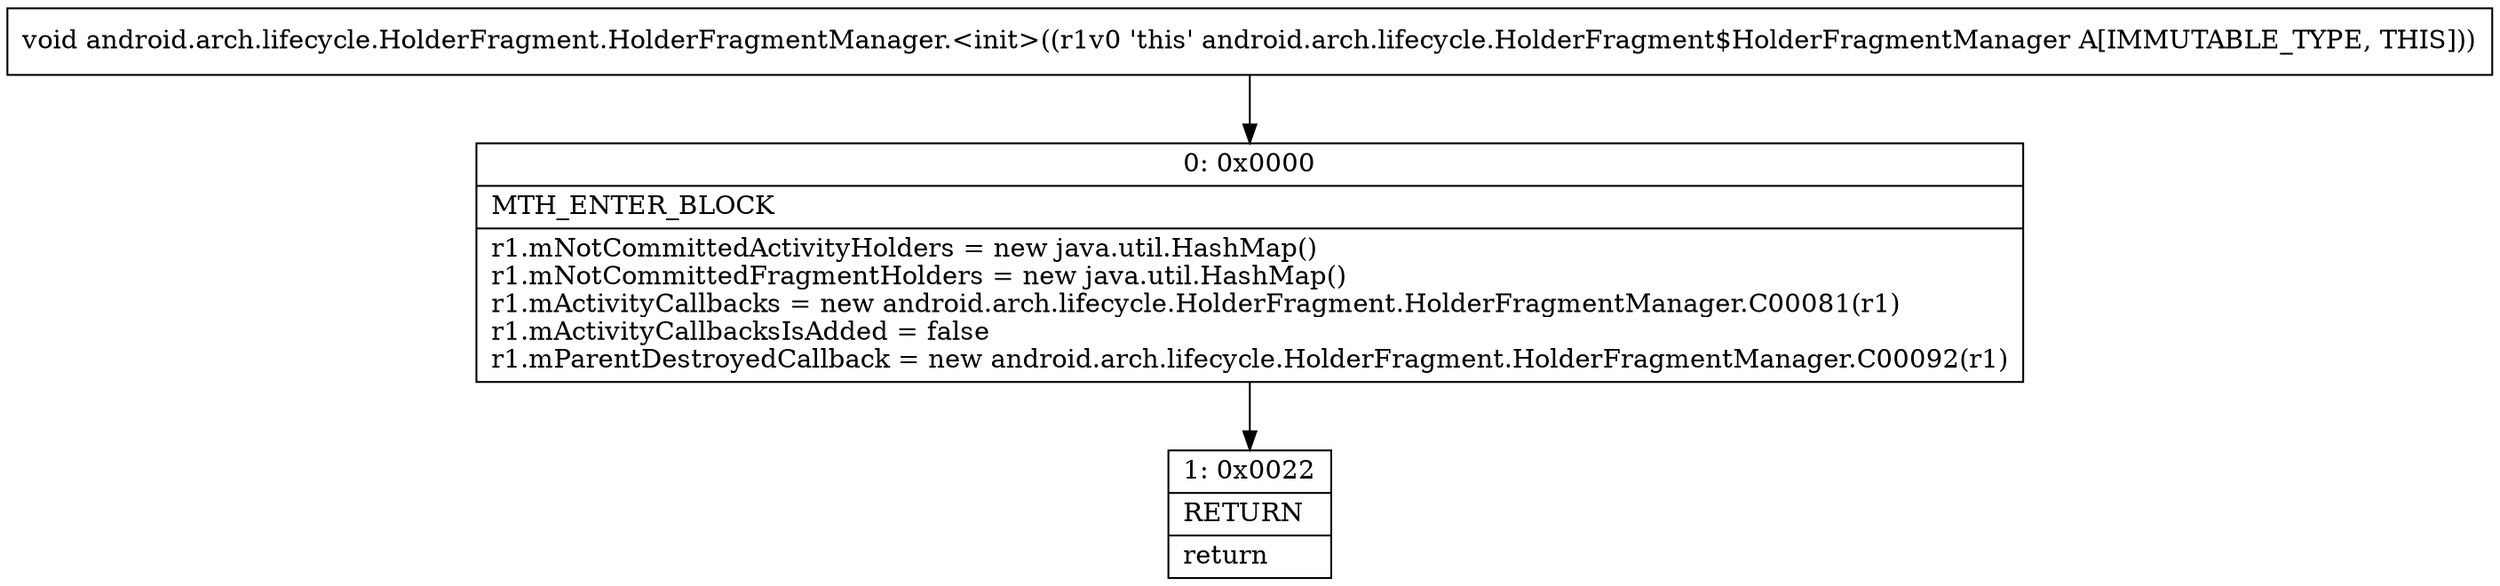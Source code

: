 digraph "CFG forandroid.arch.lifecycle.HolderFragment.HolderFragmentManager.\<init\>()V" {
Node_0 [shape=record,label="{0\:\ 0x0000|MTH_ENTER_BLOCK\l|r1.mNotCommittedActivityHolders = new java.util.HashMap()\lr1.mNotCommittedFragmentHolders = new java.util.HashMap()\lr1.mActivityCallbacks = new android.arch.lifecycle.HolderFragment.HolderFragmentManager.C00081(r1)\lr1.mActivityCallbacksIsAdded = false\lr1.mParentDestroyedCallback = new android.arch.lifecycle.HolderFragment.HolderFragmentManager.C00092(r1)\l}"];
Node_1 [shape=record,label="{1\:\ 0x0022|RETURN\l|return\l}"];
MethodNode[shape=record,label="{void android.arch.lifecycle.HolderFragment.HolderFragmentManager.\<init\>((r1v0 'this' android.arch.lifecycle.HolderFragment$HolderFragmentManager A[IMMUTABLE_TYPE, THIS])) }"];
MethodNode -> Node_0;
Node_0 -> Node_1;
}

